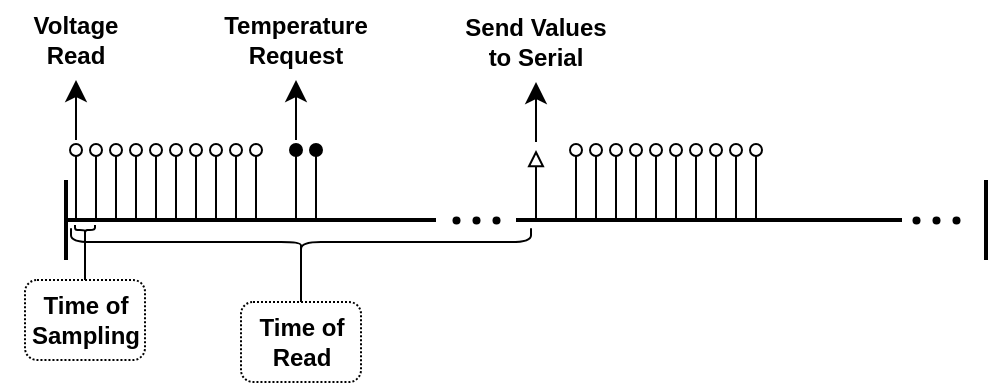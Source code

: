 <mxfile version="24.8.6">
  <diagram name="Página-1" id="GUrDuutOqLoMvuZwz9a1">
    <mxGraphModel dx="1195" dy="622" grid="1" gridSize="10" guides="1" tooltips="1" connect="1" arrows="1" fold="1" page="1" pageScale="1" pageWidth="827" pageHeight="1169" math="0" shadow="0">
      <root>
        <mxCell id="0" />
        <mxCell id="1" parent="0" />
        <mxCell id="ai9MgEBuzhq0wdES0TkW-4" value="" style="line;strokeWidth=2;direction=south;html=1;" vertex="1" parent="1">
          <mxGeometry x="40" y="320" width="10" height="40" as="geometry" />
        </mxCell>
        <mxCell id="ai9MgEBuzhq0wdES0TkW-13" value="" style="line;strokeWidth=2;html=1;" vertex="1" parent="1">
          <mxGeometry x="45" y="335" width="185" height="10" as="geometry" />
        </mxCell>
        <mxCell id="ai9MgEBuzhq0wdES0TkW-25" value="" style="endArrow=oval;html=1;rounded=0;endFill=0;" edge="1" parent="1">
          <mxGeometry width="50" height="50" relative="1" as="geometry">
            <mxPoint x="50" y="340" as="sourcePoint" />
            <mxPoint x="50" y="305" as="targetPoint" />
          </mxGeometry>
        </mxCell>
        <mxCell id="ai9MgEBuzhq0wdES0TkW-26" value="" style="endArrow=oval;html=1;rounded=0;endFill=0;" edge="1" parent="1">
          <mxGeometry width="50" height="50" relative="1" as="geometry">
            <mxPoint x="60" y="340" as="sourcePoint" />
            <mxPoint x="60" y="305" as="targetPoint" />
          </mxGeometry>
        </mxCell>
        <mxCell id="ai9MgEBuzhq0wdES0TkW-27" value="" style="endArrow=oval;html=1;rounded=0;endFill=0;" edge="1" parent="1">
          <mxGeometry width="50" height="50" relative="1" as="geometry">
            <mxPoint x="70" y="340" as="sourcePoint" />
            <mxPoint x="70" y="305" as="targetPoint" />
          </mxGeometry>
        </mxCell>
        <mxCell id="ai9MgEBuzhq0wdES0TkW-28" value="" style="endArrow=oval;html=1;rounded=0;endFill=0;" edge="1" parent="1">
          <mxGeometry width="50" height="50" relative="1" as="geometry">
            <mxPoint x="80" y="340" as="sourcePoint" />
            <mxPoint x="80" y="305" as="targetPoint" />
          </mxGeometry>
        </mxCell>
        <mxCell id="ai9MgEBuzhq0wdES0TkW-29" value="" style="endArrow=oval;html=1;rounded=0;endFill=0;" edge="1" parent="1">
          <mxGeometry width="50" height="50" relative="1" as="geometry">
            <mxPoint x="90" y="340" as="sourcePoint" />
            <mxPoint x="90" y="305" as="targetPoint" />
          </mxGeometry>
        </mxCell>
        <mxCell id="ai9MgEBuzhq0wdES0TkW-30" value="" style="endArrow=oval;html=1;rounded=0;endFill=0;" edge="1" parent="1">
          <mxGeometry width="50" height="50" relative="1" as="geometry">
            <mxPoint x="100" y="340" as="sourcePoint" />
            <mxPoint x="100" y="305" as="targetPoint" />
          </mxGeometry>
        </mxCell>
        <mxCell id="ai9MgEBuzhq0wdES0TkW-34" value="" style="endArrow=oval;html=1;rounded=0;endFill=0;" edge="1" parent="1">
          <mxGeometry width="50" height="50" relative="1" as="geometry">
            <mxPoint x="110" y="340" as="sourcePoint" />
            <mxPoint x="110" y="305" as="targetPoint" />
          </mxGeometry>
        </mxCell>
        <mxCell id="ai9MgEBuzhq0wdES0TkW-35" value="" style="endArrow=oval;html=1;rounded=0;endFill=0;" edge="1" parent="1">
          <mxGeometry width="50" height="50" relative="1" as="geometry">
            <mxPoint x="120" y="340" as="sourcePoint" />
            <mxPoint x="120" y="305" as="targetPoint" />
          </mxGeometry>
        </mxCell>
        <mxCell id="ai9MgEBuzhq0wdES0TkW-36" value="" style="endArrow=oval;html=1;rounded=0;endFill=0;" edge="1" parent="1">
          <mxGeometry width="50" height="50" relative="1" as="geometry">
            <mxPoint x="130" y="340" as="sourcePoint" />
            <mxPoint x="130" y="305" as="targetPoint" />
          </mxGeometry>
        </mxCell>
        <mxCell id="ai9MgEBuzhq0wdES0TkW-38" value="" style="endArrow=oval;html=1;rounded=0;endFill=0;" edge="1" parent="1">
          <mxGeometry width="50" height="50" relative="1" as="geometry">
            <mxPoint x="140" y="340" as="sourcePoint" />
            <mxPoint x="140" y="305" as="targetPoint" />
          </mxGeometry>
        </mxCell>
        <mxCell id="ai9MgEBuzhq0wdES0TkW-42" value="" style="shape=waypoint;sketch=0;fillStyle=solid;size=6;pointerEvents=1;points=[];fillColor=none;resizable=0;rotatable=0;perimeter=centerPerimeter;snapToPoint=1;strokeWidth=0;" vertex="1" parent="1">
          <mxGeometry x="230" y="330" width="20" height="20" as="geometry" />
        </mxCell>
        <mxCell id="ai9MgEBuzhq0wdES0TkW-43" value="" style="shape=waypoint;sketch=0;fillStyle=solid;size=6;pointerEvents=1;points=[];fillColor=none;resizable=0;rotatable=0;perimeter=centerPerimeter;snapToPoint=1;strokeWidth=0;" vertex="1" parent="1">
          <mxGeometry x="240" y="330" width="20" height="20" as="geometry" />
        </mxCell>
        <mxCell id="ai9MgEBuzhq0wdES0TkW-44" value="" style="shape=waypoint;sketch=0;fillStyle=solid;size=6;pointerEvents=1;points=[];fillColor=none;resizable=0;rotatable=0;perimeter=centerPerimeter;snapToPoint=1;strokeWidth=0;" vertex="1" parent="1">
          <mxGeometry x="250" y="330" width="20" height="20" as="geometry" />
        </mxCell>
        <mxCell id="ai9MgEBuzhq0wdES0TkW-63" value="" style="line;strokeWidth=2;html=1;" vertex="1" parent="1">
          <mxGeometry x="270" y="335" width="193" height="10" as="geometry" />
        </mxCell>
        <mxCell id="ai9MgEBuzhq0wdES0TkW-64" value="" style="endArrow=oval;html=1;rounded=0;endFill=0;" edge="1" parent="1">
          <mxGeometry width="50" height="50" relative="1" as="geometry">
            <mxPoint x="300" y="340" as="sourcePoint" />
            <mxPoint x="300" y="305" as="targetPoint" />
          </mxGeometry>
        </mxCell>
        <mxCell id="ai9MgEBuzhq0wdES0TkW-65" value="" style="endArrow=oval;html=1;rounded=0;endFill=0;" edge="1" parent="1">
          <mxGeometry width="50" height="50" relative="1" as="geometry">
            <mxPoint x="310" y="340" as="sourcePoint" />
            <mxPoint x="310" y="305" as="targetPoint" />
          </mxGeometry>
        </mxCell>
        <mxCell id="ai9MgEBuzhq0wdES0TkW-66" value="" style="endArrow=oval;html=1;rounded=0;endFill=0;" edge="1" parent="1">
          <mxGeometry width="50" height="50" relative="1" as="geometry">
            <mxPoint x="320" y="340" as="sourcePoint" />
            <mxPoint x="320" y="305" as="targetPoint" />
          </mxGeometry>
        </mxCell>
        <mxCell id="ai9MgEBuzhq0wdES0TkW-67" value="" style="endArrow=oval;html=1;rounded=0;endFill=0;" edge="1" parent="1">
          <mxGeometry width="50" height="50" relative="1" as="geometry">
            <mxPoint x="330" y="340" as="sourcePoint" />
            <mxPoint x="330" y="305" as="targetPoint" />
          </mxGeometry>
        </mxCell>
        <mxCell id="ai9MgEBuzhq0wdES0TkW-68" value="" style="endArrow=oval;html=1;rounded=0;endFill=0;" edge="1" parent="1">
          <mxGeometry width="50" height="50" relative="1" as="geometry">
            <mxPoint x="340" y="340" as="sourcePoint" />
            <mxPoint x="340" y="305" as="targetPoint" />
          </mxGeometry>
        </mxCell>
        <mxCell id="ai9MgEBuzhq0wdES0TkW-69" value="" style="endArrow=oval;html=1;rounded=0;endFill=0;" edge="1" parent="1">
          <mxGeometry width="50" height="50" relative="1" as="geometry">
            <mxPoint x="350" y="340" as="sourcePoint" />
            <mxPoint x="350" y="305" as="targetPoint" />
          </mxGeometry>
        </mxCell>
        <mxCell id="ai9MgEBuzhq0wdES0TkW-70" value="" style="endArrow=oval;html=1;rounded=0;endFill=0;" edge="1" parent="1">
          <mxGeometry width="50" height="50" relative="1" as="geometry">
            <mxPoint x="360" y="340" as="sourcePoint" />
            <mxPoint x="360" y="305" as="targetPoint" />
          </mxGeometry>
        </mxCell>
        <mxCell id="ai9MgEBuzhq0wdES0TkW-71" value="" style="endArrow=oval;html=1;rounded=0;endFill=0;" edge="1" parent="1">
          <mxGeometry width="50" height="50" relative="1" as="geometry">
            <mxPoint x="370" y="340" as="sourcePoint" />
            <mxPoint x="370" y="305" as="targetPoint" />
          </mxGeometry>
        </mxCell>
        <mxCell id="ai9MgEBuzhq0wdES0TkW-72" value="" style="endArrow=oval;html=1;rounded=0;endFill=0;" edge="1" parent="1">
          <mxGeometry width="50" height="50" relative="1" as="geometry">
            <mxPoint x="380" y="340" as="sourcePoint" />
            <mxPoint x="380" y="305" as="targetPoint" />
          </mxGeometry>
        </mxCell>
        <mxCell id="ai9MgEBuzhq0wdES0TkW-73" value="" style="endArrow=oval;html=1;rounded=0;endFill=0;" edge="1" parent="1">
          <mxGeometry width="50" height="50" relative="1" as="geometry">
            <mxPoint x="390" y="340" as="sourcePoint" />
            <mxPoint x="390" y="305" as="targetPoint" />
          </mxGeometry>
        </mxCell>
        <mxCell id="ai9MgEBuzhq0wdES0TkW-74" value="" style="shape=waypoint;sketch=0;fillStyle=solid;size=6;pointerEvents=1;points=[];fillColor=none;resizable=0;rotatable=0;perimeter=centerPerimeter;snapToPoint=1;strokeWidth=0;" vertex="1" parent="1">
          <mxGeometry x="460" y="330" width="20" height="20" as="geometry" />
        </mxCell>
        <mxCell id="ai9MgEBuzhq0wdES0TkW-75" value="" style="shape=waypoint;sketch=0;fillStyle=solid;size=6;pointerEvents=1;points=[];fillColor=none;resizable=0;rotatable=0;perimeter=centerPerimeter;snapToPoint=1;strokeWidth=0;" vertex="1" parent="1">
          <mxGeometry x="470" y="330" width="20" height="20" as="geometry" />
        </mxCell>
        <mxCell id="ai9MgEBuzhq0wdES0TkW-76" value="" style="shape=waypoint;sketch=0;fillStyle=solid;size=6;pointerEvents=1;points=[];fillColor=none;resizable=0;rotatable=0;perimeter=centerPerimeter;snapToPoint=1;strokeWidth=0;" vertex="1" parent="1">
          <mxGeometry x="480" y="330" width="20" height="20" as="geometry" />
        </mxCell>
        <mxCell id="ai9MgEBuzhq0wdES0TkW-77" value="" style="line;strokeWidth=2;direction=south;html=1;" vertex="1" parent="1">
          <mxGeometry x="500" y="320" width="10" height="40" as="geometry" />
        </mxCell>
        <mxCell id="ai9MgEBuzhq0wdES0TkW-78" value="Time of Sampling" style="text;html=1;align=center;verticalAlign=middle;whiteSpace=wrap;rounded=1;fontStyle=1;fillColor=none;gradientColor=none;strokeColor=default;dashed=1;dashPattern=1 1;perimeterSpacing=0;glass=0;shadow=0;" vertex="1" parent="1">
          <mxGeometry x="24.5" y="370" width="60" height="40" as="geometry" />
        </mxCell>
        <mxCell id="ai9MgEBuzhq0wdES0TkW-79" value="" style="shape=curlyBracket;whiteSpace=wrap;html=1;rounded=1;flipH=1;labelPosition=right;verticalLabelPosition=middle;align=left;verticalAlign=middle;rotation=90;" vertex="1" parent="1">
          <mxGeometry x="52" y="340" width="5" height="10" as="geometry" />
        </mxCell>
        <mxCell id="ai9MgEBuzhq0wdES0TkW-80" value="" style="line;strokeWidth=1;direction=south;html=1;" vertex="1" parent="1">
          <mxGeometry x="49.5" y="345" width="10" height="25" as="geometry" />
        </mxCell>
        <mxCell id="ai9MgEBuzhq0wdES0TkW-81" value="" style="edgeStyle=segmentEdgeStyle;endArrow=classic;html=1;curved=0;rounded=0;endSize=8;startSize=8;" edge="1" parent="1">
          <mxGeometry width="50" height="50" relative="1" as="geometry">
            <mxPoint x="50" y="300" as="sourcePoint" />
            <mxPoint x="50" y="270" as="targetPoint" />
            <Array as="points">
              <mxPoint x="50" y="270" />
              <mxPoint x="50" y="270" />
            </Array>
          </mxGeometry>
        </mxCell>
        <mxCell id="ai9MgEBuzhq0wdES0TkW-82" value="Voltage Read" style="text;strokeColor=none;fillColor=none;html=1;fontSize=12;fontStyle=1;verticalAlign=middle;align=center;whiteSpace=wrap;" vertex="1" parent="1">
          <mxGeometry x="12" y="230" width="75.5" height="40" as="geometry" />
        </mxCell>
        <mxCell id="ai9MgEBuzhq0wdES0TkW-83" value="" style="endArrow=oval;html=1;rounded=0;endFill=1;" edge="1" parent="1">
          <mxGeometry width="50" height="50" relative="1" as="geometry">
            <mxPoint x="160" y="340" as="sourcePoint" />
            <mxPoint x="160" y="305" as="targetPoint" />
          </mxGeometry>
        </mxCell>
        <mxCell id="ai9MgEBuzhq0wdES0TkW-84" value="" style="endArrow=oval;html=1;rounded=0;endFill=1;" edge="1" parent="1">
          <mxGeometry width="50" height="50" relative="1" as="geometry">
            <mxPoint x="170" y="340" as="sourcePoint" />
            <mxPoint x="170" y="305" as="targetPoint" />
          </mxGeometry>
        </mxCell>
        <mxCell id="ai9MgEBuzhq0wdES0TkW-85" value="" style="edgeStyle=segmentEdgeStyle;endArrow=classic;html=1;curved=0;rounded=0;endSize=8;startSize=8;" edge="1" parent="1">
          <mxGeometry width="50" height="50" relative="1" as="geometry">
            <mxPoint x="160" y="300" as="sourcePoint" />
            <mxPoint x="160" y="270" as="targetPoint" />
            <Array as="points">
              <mxPoint x="160" y="270" />
              <mxPoint x="160" y="270" />
            </Array>
          </mxGeometry>
        </mxCell>
        <mxCell id="ai9MgEBuzhq0wdES0TkW-86" value="Temperature Request" style="text;strokeColor=none;fillColor=none;html=1;fontSize=12;fontStyle=1;verticalAlign=middle;align=center;horizontal=1;whiteSpace=wrap;" vertex="1" parent="1">
          <mxGeometry x="122" y="230" width="75.5" height="40" as="geometry" />
        </mxCell>
        <mxCell id="ai9MgEBuzhq0wdES0TkW-89" value="Time of Read" style="text;html=1;align=center;verticalAlign=middle;whiteSpace=wrap;rounded=1;fontStyle=1;fillColor=none;gradientColor=none;strokeColor=default;dashed=1;dashPattern=1 1;perimeterSpacing=0;glass=0;shadow=0;" vertex="1" parent="1">
          <mxGeometry x="132.5" y="381" width="60" height="40" as="geometry" />
        </mxCell>
        <mxCell id="ai9MgEBuzhq0wdES0TkW-90" value="" style="shape=curlyBracket;whiteSpace=wrap;html=1;rounded=1;flipH=1;labelPosition=right;verticalLabelPosition=middle;align=left;verticalAlign=middle;rotation=90;" vertex="1" parent="1">
          <mxGeometry x="155.63" y="236" width="13.75" height="230" as="geometry" />
        </mxCell>
        <mxCell id="ai9MgEBuzhq0wdES0TkW-91" value="" style="line;strokeWidth=1;direction=south;html=1;" vertex="1" parent="1">
          <mxGeometry x="157.5" y="356" width="10" height="25" as="geometry" />
        </mxCell>
        <mxCell id="ai9MgEBuzhq0wdES0TkW-92" value="" style="endArrow=block;html=1;rounded=0;endFill=0;" edge="1" parent="1">
          <mxGeometry width="50" height="50" relative="1" as="geometry">
            <mxPoint x="280" y="340" as="sourcePoint" />
            <mxPoint x="280" y="305" as="targetPoint" />
          </mxGeometry>
        </mxCell>
        <mxCell id="ai9MgEBuzhq0wdES0TkW-95" value="" style="group" vertex="1" connectable="0" parent="1">
          <mxGeometry x="242" y="231" width="75.5" height="70" as="geometry" />
        </mxCell>
        <mxCell id="ai9MgEBuzhq0wdES0TkW-93" value="" style="edgeStyle=segmentEdgeStyle;endArrow=classic;html=1;curved=0;rounded=0;endSize=8;startSize=8;" edge="1" parent="ai9MgEBuzhq0wdES0TkW-95">
          <mxGeometry width="50" height="50" relative="1" as="geometry">
            <mxPoint x="38" y="70" as="sourcePoint" />
            <mxPoint x="38" y="40" as="targetPoint" />
            <Array as="points">
              <mxPoint x="38" y="40" />
              <mxPoint x="38" y="40" />
            </Array>
          </mxGeometry>
        </mxCell>
        <mxCell id="ai9MgEBuzhq0wdES0TkW-94" value="Send Values to Serial" style="text;strokeColor=none;fillColor=none;html=1;fontSize=12;fontStyle=1;verticalAlign=middle;align=center;whiteSpace=wrap;" vertex="1" parent="ai9MgEBuzhq0wdES0TkW-95">
          <mxGeometry width="75.5" height="40" as="geometry" />
        </mxCell>
      </root>
    </mxGraphModel>
  </diagram>
</mxfile>
